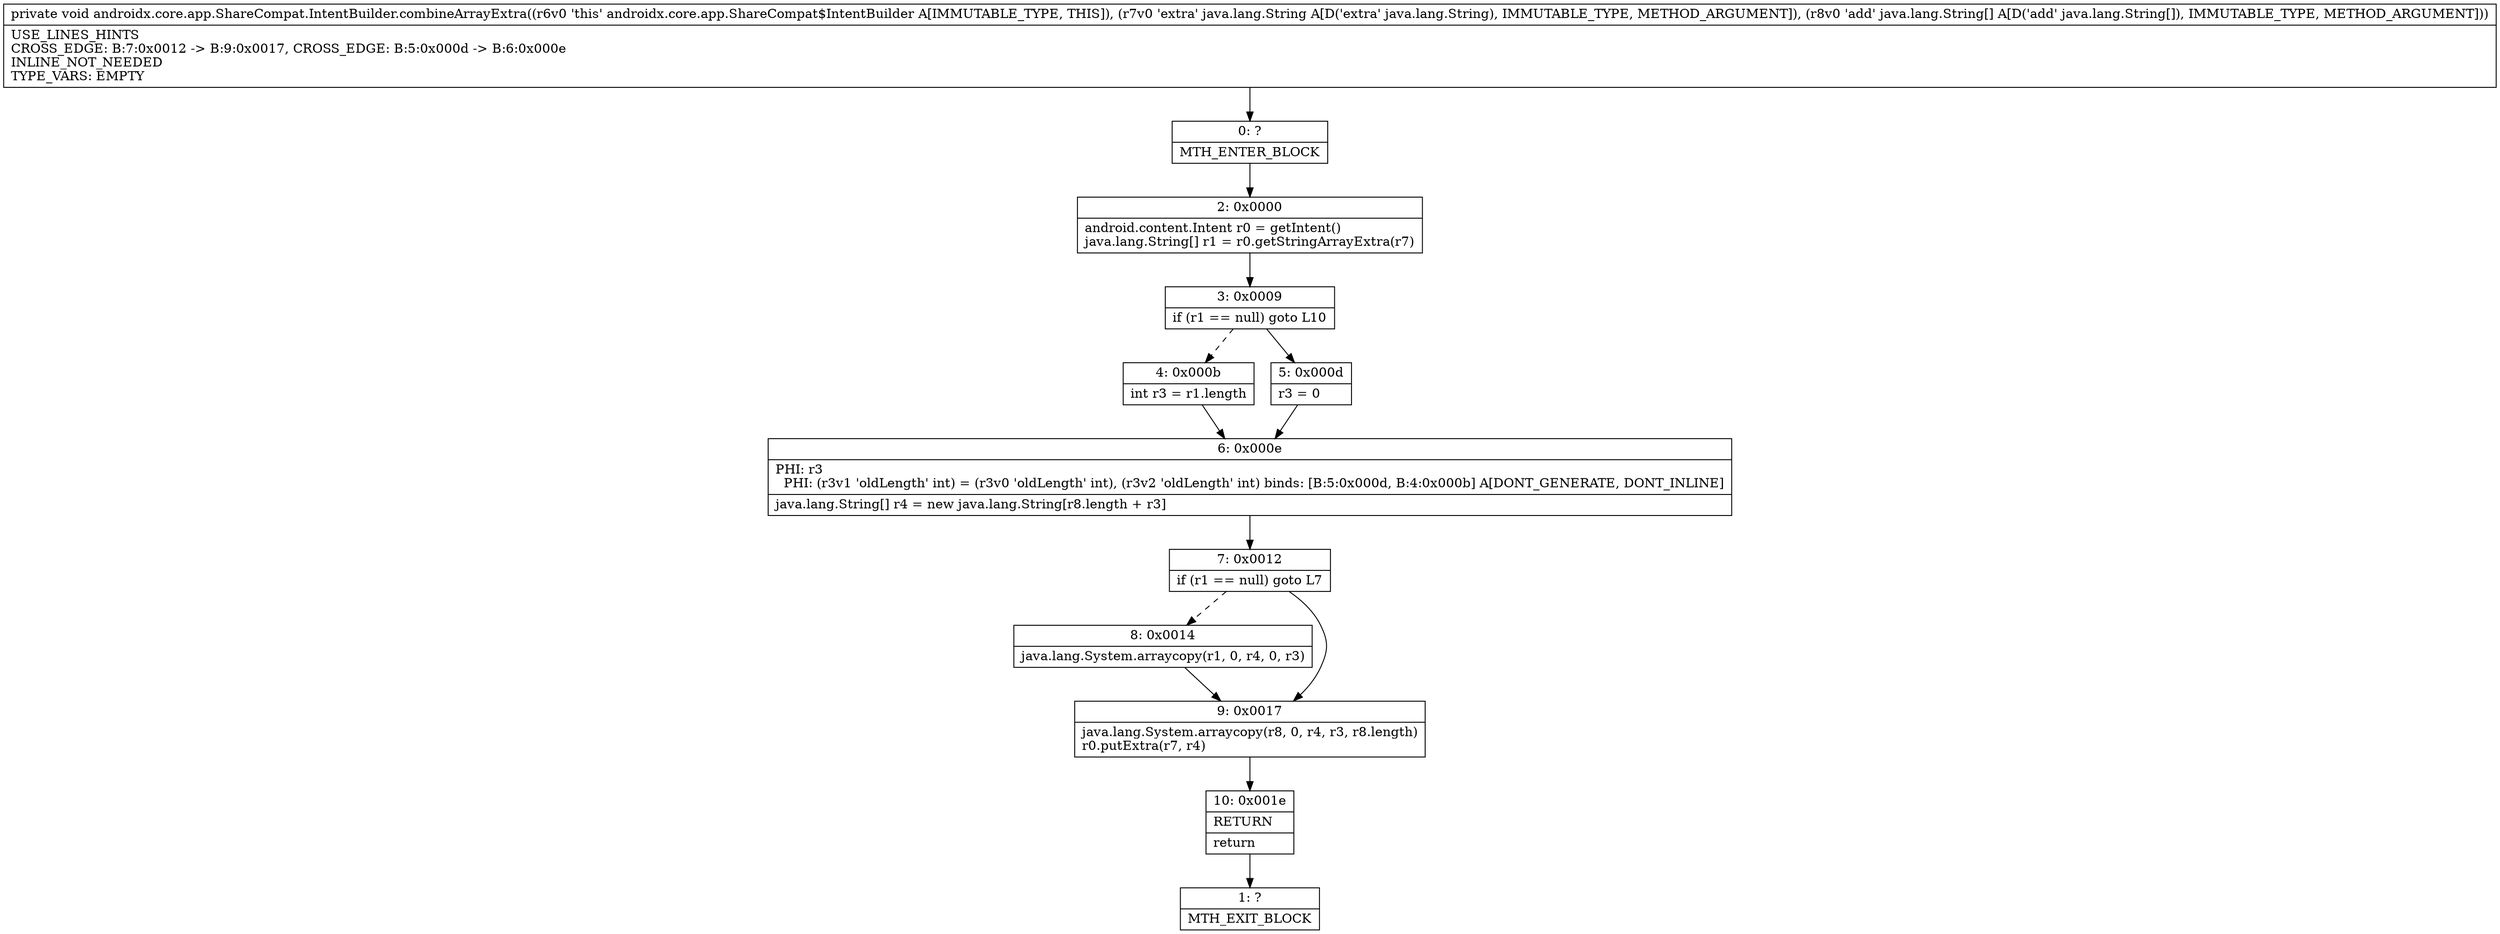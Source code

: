 digraph "CFG forandroidx.core.app.ShareCompat.IntentBuilder.combineArrayExtra(Ljava\/lang\/String;[Ljava\/lang\/String;)V" {
Node_0 [shape=record,label="{0\:\ ?|MTH_ENTER_BLOCK\l}"];
Node_2 [shape=record,label="{2\:\ 0x0000|android.content.Intent r0 = getIntent()\ljava.lang.String[] r1 = r0.getStringArrayExtra(r7)\l}"];
Node_3 [shape=record,label="{3\:\ 0x0009|if (r1 == null) goto L10\l}"];
Node_4 [shape=record,label="{4\:\ 0x000b|int r3 = r1.length\l}"];
Node_6 [shape=record,label="{6\:\ 0x000e|PHI: r3 \l  PHI: (r3v1 'oldLength' int) = (r3v0 'oldLength' int), (r3v2 'oldLength' int) binds: [B:5:0x000d, B:4:0x000b] A[DONT_GENERATE, DONT_INLINE]\l|java.lang.String[] r4 = new java.lang.String[r8.length + r3]\l}"];
Node_7 [shape=record,label="{7\:\ 0x0012|if (r1 == null) goto L7\l}"];
Node_8 [shape=record,label="{8\:\ 0x0014|java.lang.System.arraycopy(r1, 0, r4, 0, r3)\l}"];
Node_9 [shape=record,label="{9\:\ 0x0017|java.lang.System.arraycopy(r8, 0, r4, r3, r8.length)\lr0.putExtra(r7, r4)\l}"];
Node_10 [shape=record,label="{10\:\ 0x001e|RETURN\l|return\l}"];
Node_1 [shape=record,label="{1\:\ ?|MTH_EXIT_BLOCK\l}"];
Node_5 [shape=record,label="{5\:\ 0x000d|r3 = 0\l}"];
MethodNode[shape=record,label="{private void androidx.core.app.ShareCompat.IntentBuilder.combineArrayExtra((r6v0 'this' androidx.core.app.ShareCompat$IntentBuilder A[IMMUTABLE_TYPE, THIS]), (r7v0 'extra' java.lang.String A[D('extra' java.lang.String), IMMUTABLE_TYPE, METHOD_ARGUMENT]), (r8v0 'add' java.lang.String[] A[D('add' java.lang.String[]), IMMUTABLE_TYPE, METHOD_ARGUMENT]))  | USE_LINES_HINTS\lCROSS_EDGE: B:7:0x0012 \-\> B:9:0x0017, CROSS_EDGE: B:5:0x000d \-\> B:6:0x000e\lINLINE_NOT_NEEDED\lTYPE_VARS: EMPTY\l}"];
MethodNode -> Node_0;Node_0 -> Node_2;
Node_2 -> Node_3;
Node_3 -> Node_4[style=dashed];
Node_3 -> Node_5;
Node_4 -> Node_6;
Node_6 -> Node_7;
Node_7 -> Node_8[style=dashed];
Node_7 -> Node_9;
Node_8 -> Node_9;
Node_9 -> Node_10;
Node_10 -> Node_1;
Node_5 -> Node_6;
}

